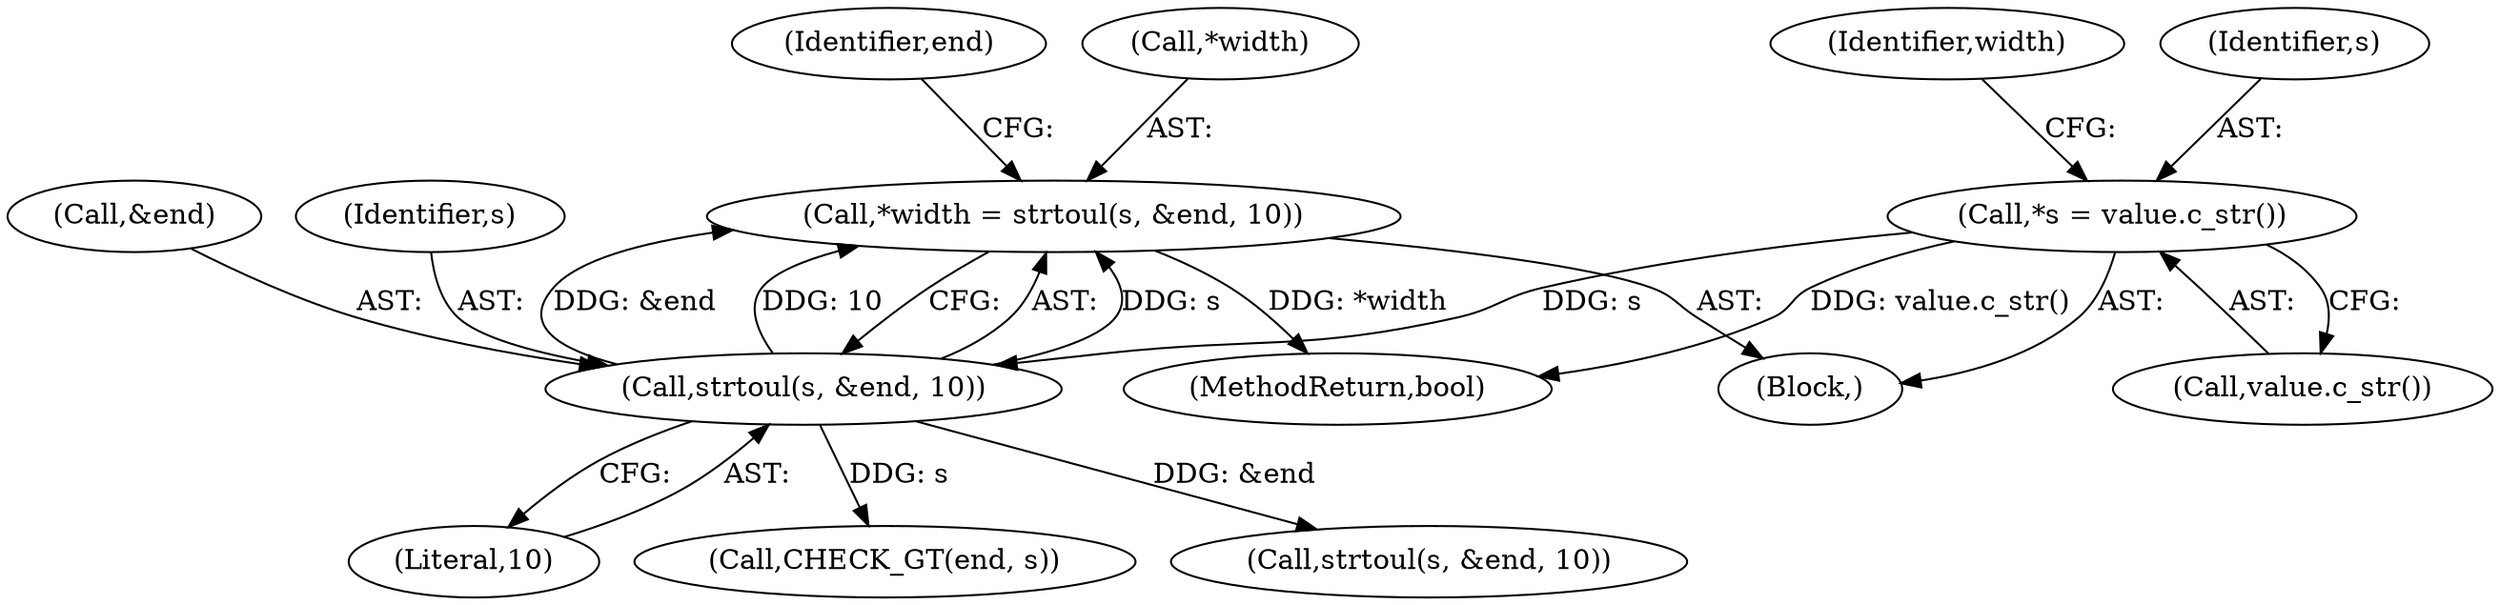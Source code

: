 digraph "0_Android_68f67ef6cf1f41e77337be3bc4bff91f3a3c6324@pointer" {
"1000145" [label="(Call,*width = strtoul(s, &end, 10))"];
"1000148" [label="(Call,strtoul(s, &end, 10))"];
"1000141" [label="(Call,*s = value.c_str())"];
"1000154" [label="(Identifier,end)"];
"1000182" [label="(MethodReturn,bool)"];
"1000150" [label="(Call,&end)"];
"1000152" [label="(Literal,10)"];
"1000141" [label="(Call,*s = value.c_str())"];
"1000145" [label="(Call,*width = strtoul(s, &end, 10))"];
"1000153" [label="(Call,CHECK_GT(end, s))"];
"1000147" [label="(Identifier,width)"];
"1000146" [label="(Call,*width)"];
"1000105" [label="(Block,)"];
"1000168" [label="(Call,strtoul(s, &end, 10))"];
"1000143" [label="(Call,value.c_str())"];
"1000149" [label="(Identifier,s)"];
"1000142" [label="(Identifier,s)"];
"1000148" [label="(Call,strtoul(s, &end, 10))"];
"1000145" -> "1000105"  [label="AST: "];
"1000145" -> "1000148"  [label="CFG: "];
"1000146" -> "1000145"  [label="AST: "];
"1000148" -> "1000145"  [label="AST: "];
"1000154" -> "1000145"  [label="CFG: "];
"1000145" -> "1000182"  [label="DDG: *width"];
"1000148" -> "1000145"  [label="DDG: s"];
"1000148" -> "1000145"  [label="DDG: &end"];
"1000148" -> "1000145"  [label="DDG: 10"];
"1000148" -> "1000152"  [label="CFG: "];
"1000149" -> "1000148"  [label="AST: "];
"1000150" -> "1000148"  [label="AST: "];
"1000152" -> "1000148"  [label="AST: "];
"1000141" -> "1000148"  [label="DDG: s"];
"1000148" -> "1000153"  [label="DDG: s"];
"1000148" -> "1000168"  [label="DDG: &end"];
"1000141" -> "1000105"  [label="AST: "];
"1000141" -> "1000143"  [label="CFG: "];
"1000142" -> "1000141"  [label="AST: "];
"1000143" -> "1000141"  [label="AST: "];
"1000147" -> "1000141"  [label="CFG: "];
"1000141" -> "1000182"  [label="DDG: value.c_str()"];
}
